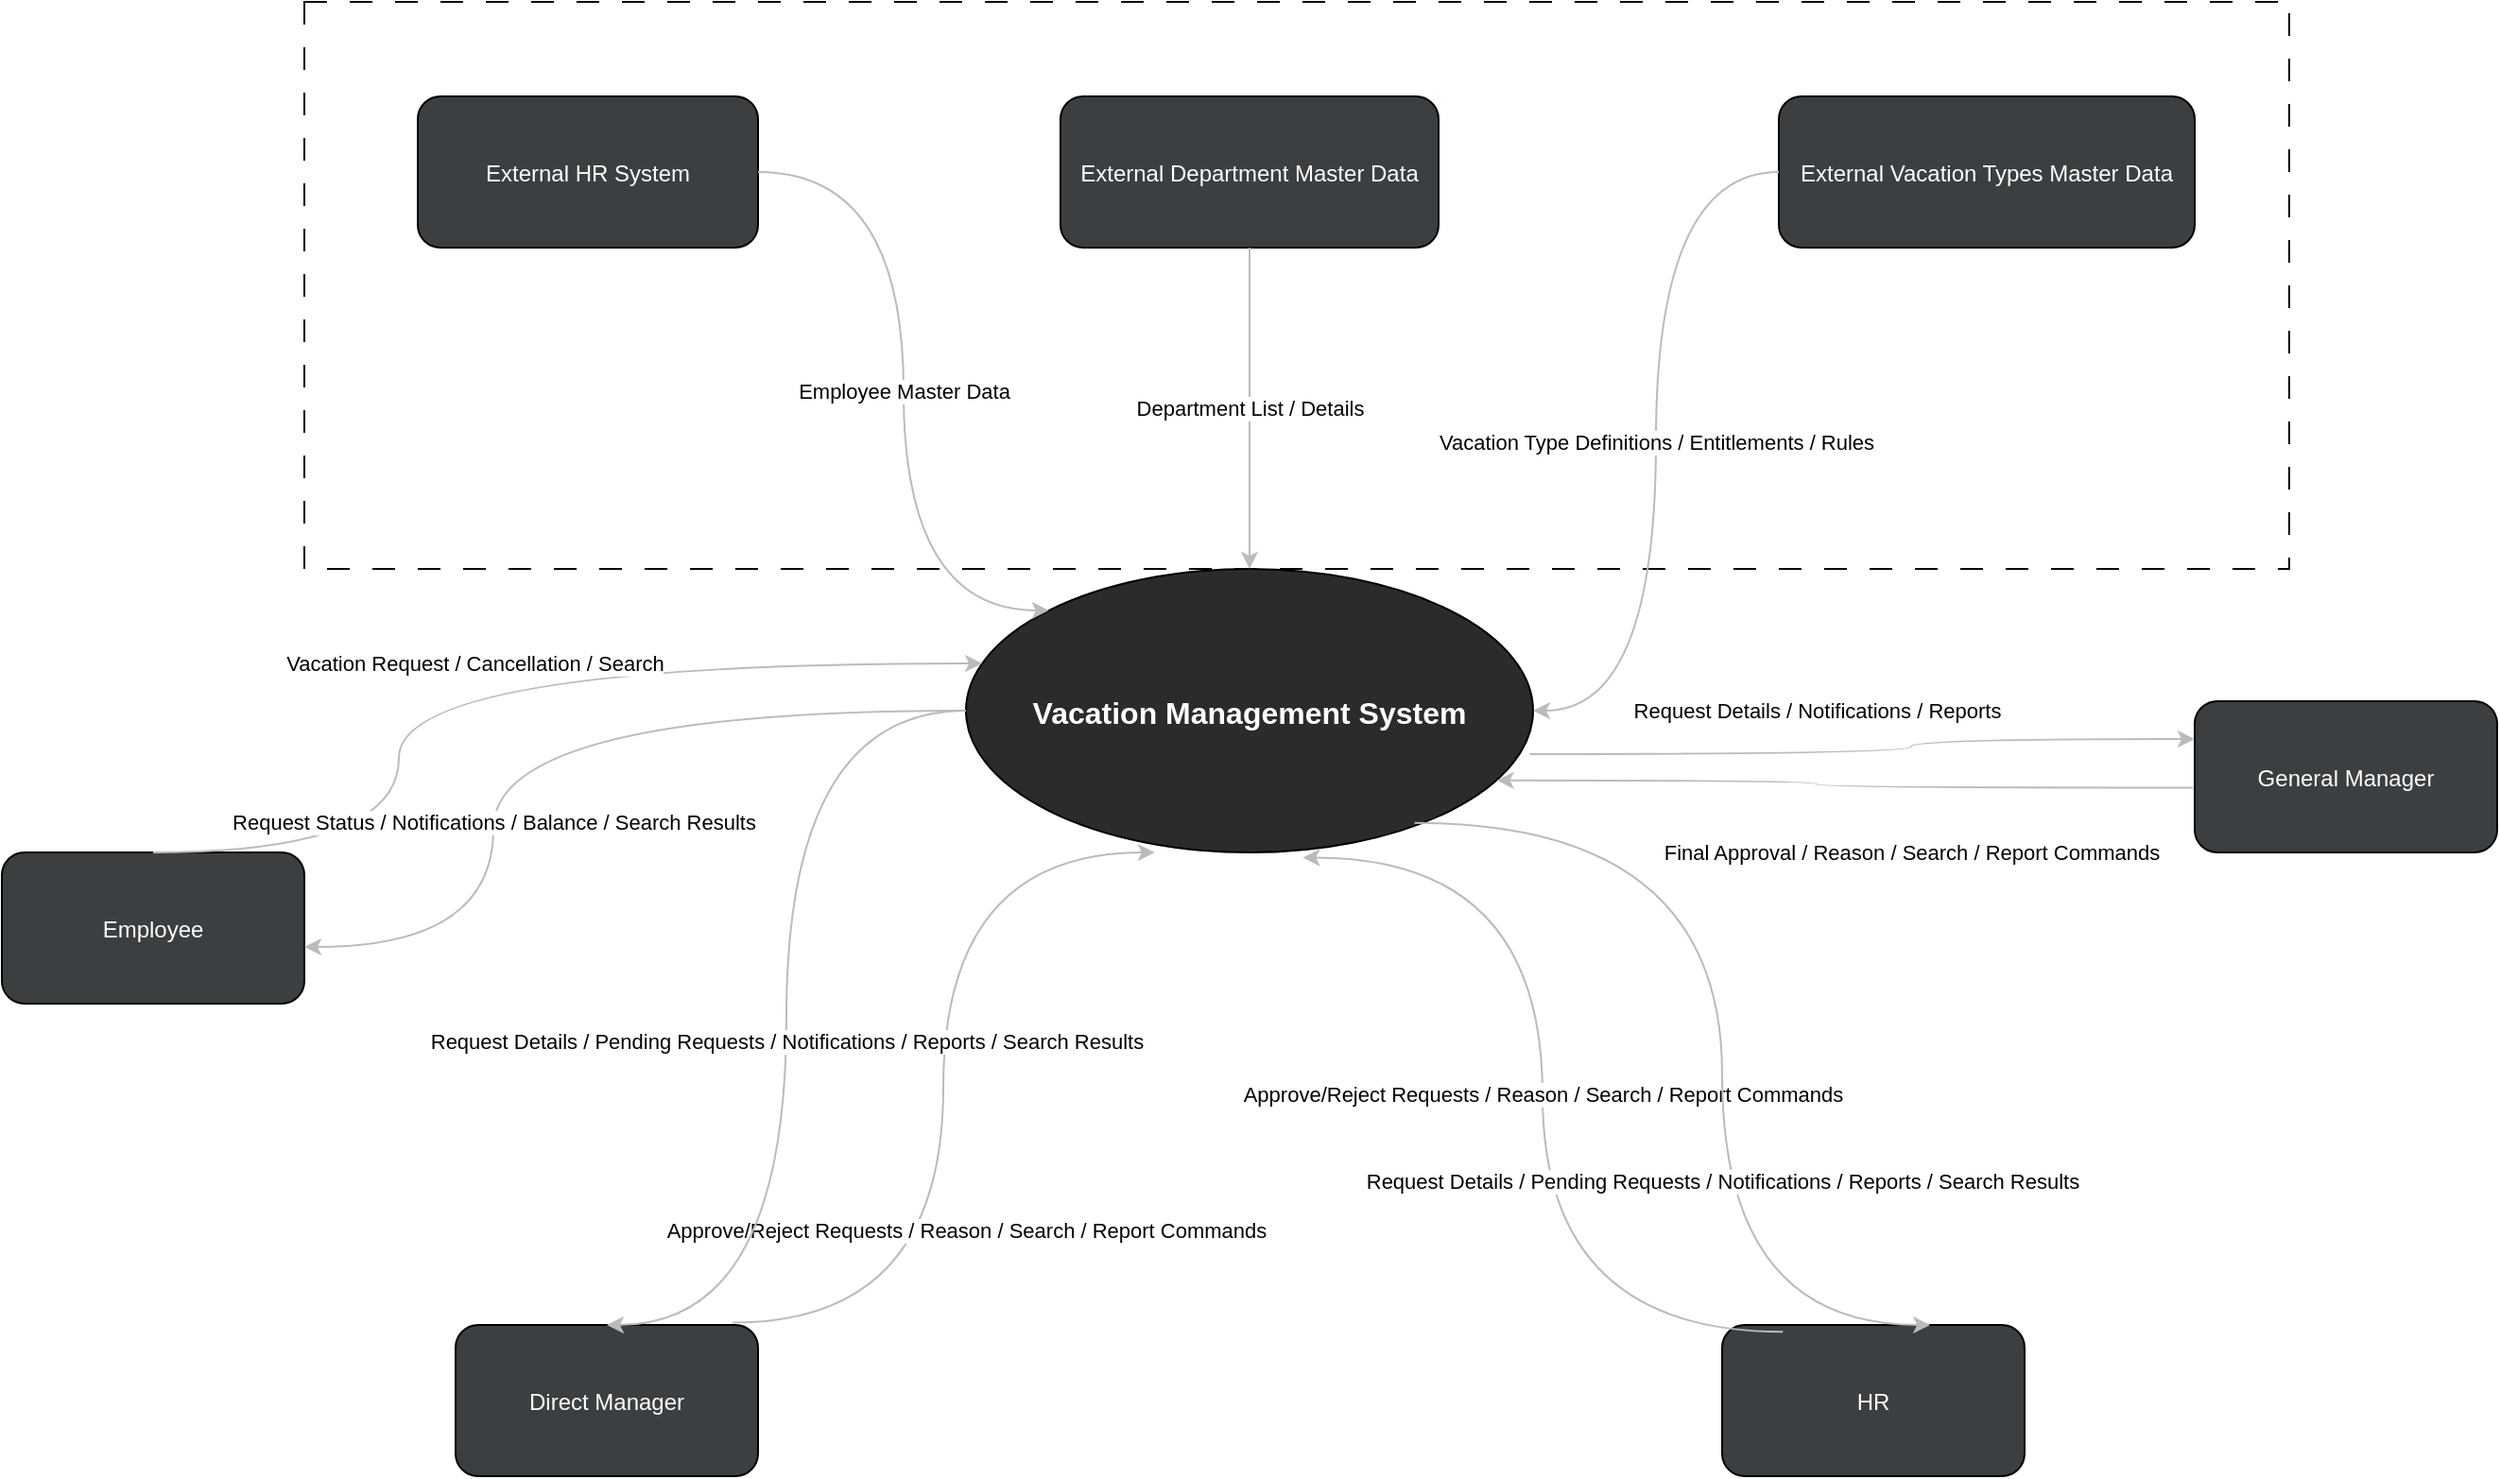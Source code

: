 <mxfile version="28.1.1">
  <diagram name="Vacation Management Context" id="zyUnGOJ74NOyQU0aYtZx">
    <mxGraphModel dx="1501" dy="818" grid="1" gridSize="50" guides="1" tooltips="1" connect="1" arrows="1" fold="1" page="1" pageScale="1" pageWidth="1100" pageHeight="850" math="0" shadow="0">
      <root>
        <mxCell id="0" />
        <mxCell id="1" parent="0" />
        <mxCell id="MQ_Y-KA0zIuLEXS8BEDK-112" value="" style="rounded=0;whiteSpace=wrap;html=1;fillColor=none;dashed=1;dashPattern=12 12;" vertex="1" parent="1">
          <mxGeometry x="350" y="200" width="1050" height="300" as="geometry" />
        </mxCell>
        <mxCell id="MQ_Y-KA0zIuLEXS8BEDK-92" value="Vacation Management System" style="ellipse;fillColor=#2B2B2B;fontColor=#FFFFFF;fontSize=16;fontStyle=1;" vertex="1" parent="1">
          <mxGeometry x="700" y="500" width="300" height="150" as="geometry" />
        </mxCell>
        <mxCell id="MQ_Y-KA0zIuLEXS8BEDK-93" value="Employee" style="rounded=1;fillColor=#3C3F41;fontColor=#FFFFFF;fontSize=12;" vertex="1" parent="1">
          <mxGeometry x="190" y="650" width="160" height="80" as="geometry" />
        </mxCell>
        <mxCell id="MQ_Y-KA0zIuLEXS8BEDK-94" value="Direct Manager" style="rounded=1;fillColor=#3C3F41;fontColor=#FFFFFF;fontSize=12;" vertex="1" parent="1">
          <mxGeometry x="430" y="900" width="160" height="80" as="geometry" />
        </mxCell>
        <mxCell id="MQ_Y-KA0zIuLEXS8BEDK-95" value="HR" style="rounded=1;fillColor=#3C3F41;fontColor=#FFFFFF;fontSize=12;" vertex="1" parent="1">
          <mxGeometry x="1100" y="900" width="160" height="80" as="geometry" />
        </mxCell>
        <mxCell id="MQ_Y-KA0zIuLEXS8BEDK-96" value="General Manager" style="rounded=1;fillColor=#3C3F41;fontColor=#FFFFFF;fontSize=12;" vertex="1" parent="1">
          <mxGeometry x="1350" y="570" width="160" height="80" as="geometry" />
        </mxCell>
        <mxCell id="MQ_Y-KA0zIuLEXS8BEDK-97" value="External HR System" style="rounded=1;fillColor=#3C3F41;fontColor=#FFFFFF;fontSize=12;" vertex="1" parent="1">
          <mxGeometry x="410" y="250" width="180" height="80" as="geometry" />
        </mxCell>
        <mxCell id="MQ_Y-KA0zIuLEXS8BEDK-98" value="External Department Master Data" style="rounded=1;fillColor=#3C3F41;fontColor=#FFFFFF;fontSize=12;" vertex="1" parent="1">
          <mxGeometry x="750" y="250" width="200" height="80" as="geometry" />
        </mxCell>
        <mxCell id="MQ_Y-KA0zIuLEXS8BEDK-99" value="External Vacation Types Master Data" style="rounded=1;fillColor=#3C3F41;fontColor=#FFFFFF;fontSize=12;" vertex="1" parent="1">
          <mxGeometry x="1130" y="250" width="220" height="80" as="geometry" />
        </mxCell>
        <mxCell id="MQ_Y-KA0zIuLEXS8BEDK-100" value="Vacation Request / Cancellation / Search" style="edgeStyle=elbowEdgeStyle;curved=1;endArrow=classic;strokeColor=#BBBBBB;fontColor=#000000;html=1;align=center;verticalAlign=middle;exitX=0.5;exitY=0;exitDx=0;exitDy=0;" edge="1" parent="1" source="MQ_Y-KA0zIuLEXS8BEDK-93" target="MQ_Y-KA0zIuLEXS8BEDK-92">
          <mxGeometry relative="1" as="geometry">
            <mxPoint x="250" y="600" as="sourcePoint" />
            <Array as="points">
              <mxPoint x="400" y="550" />
            </Array>
          </mxGeometry>
        </mxCell>
        <mxCell id="MQ_Y-KA0zIuLEXS8BEDK-101" value="Request Status / Notifications / Balance / Search Results" style="edgeStyle=elbowEdgeStyle;curved=1;endArrow=classic;strokeColor=#BBBBBB;fontColor=#000000;html=1;align=center;verticalAlign=middle;entryX=1;entryY=0.625;entryDx=0;entryDy=0;entryPerimeter=0;exitX=0;exitY=0.5;exitDx=0;exitDy=0;" edge="1" parent="1" source="MQ_Y-KA0zIuLEXS8BEDK-92" target="MQ_Y-KA0zIuLEXS8BEDK-93">
          <mxGeometry x="0.301" relative="1" as="geometry">
            <Array as="points">
              <mxPoint x="450" y="500" />
            </Array>
            <mxPoint as="offset" />
          </mxGeometry>
        </mxCell>
        <mxCell id="MQ_Y-KA0zIuLEXS8BEDK-102" value="Approve/Reject Requests / Reason / Search / Report Commands" style="edgeStyle=elbowEdgeStyle;curved=1;endArrow=classic;strokeColor=#BBBBBB;fontColor=#000000;html=1;align=center;verticalAlign=middle;exitX=0.916;exitY=-0.015;exitDx=0;exitDy=0;exitPerimeter=0;entryX=0.333;entryY=1;entryDx=0;entryDy=0;entryPerimeter=0;" edge="1" parent="1" source="MQ_Y-KA0zIuLEXS8BEDK-94" target="MQ_Y-KA0zIuLEXS8BEDK-92">
          <mxGeometry x="-0.322" y="-12" relative="1" as="geometry">
            <mxPoint x="750.08" y="1025" as="sourcePoint" />
            <mxPoint x="750.0" y="700" as="targetPoint" />
            <Array as="points" />
            <mxPoint as="offset" />
          </mxGeometry>
        </mxCell>
        <mxCell id="MQ_Y-KA0zIuLEXS8BEDK-103" value="Request Details / Pending Requests / Notifications / Reports / Search Results" style="edgeStyle=elbowEdgeStyle;curved=1;endArrow=classic;strokeColor=#BBBBBB;fontColor=#000000;html=1;align=center;verticalAlign=middle;entryX=0.5;entryY=0;entryDx=0;entryDy=0;" edge="1" parent="1" source="MQ_Y-KA0zIuLEXS8BEDK-92" target="MQ_Y-KA0zIuLEXS8BEDK-94">
          <mxGeometry x="0.048" relative="1" as="geometry">
            <Array as="points" />
            <mxPoint as="offset" />
          </mxGeometry>
        </mxCell>
        <mxCell id="MQ_Y-KA0zIuLEXS8BEDK-104" value="Approve/Reject Requests / Reason / Search / Report Commands" style="edgeStyle=elbowEdgeStyle;curved=1;endArrow=classic;strokeColor=#BBBBBB;fontColor=#000000;html=1;align=center;verticalAlign=middle;exitX=0.201;exitY=0.045;exitDx=0;exitDy=0;exitPerimeter=0;entryX=0.594;entryY=1.018;entryDx=0;entryDy=0;entryPerimeter=0;" edge="1" parent="1" source="MQ_Y-KA0zIuLEXS8BEDK-95" target="MQ_Y-KA0zIuLEXS8BEDK-92">
          <mxGeometry relative="1" as="geometry" />
        </mxCell>
        <mxCell id="MQ_Y-KA0zIuLEXS8BEDK-105" value="Request Details / Pending Requests / Notifications / Reports / Search Results" style="edgeStyle=elbowEdgeStyle;curved=1;endArrow=classic;strokeColor=#BBBBBB;fontColor=#000000;html=1;align=center;verticalAlign=middle;entryX=0.688;entryY=0;entryDx=0;entryDy=0;exitX=0.791;exitY=0.896;exitDx=0;exitDy=0;exitPerimeter=0;entryPerimeter=0;" edge="1" parent="1" source="MQ_Y-KA0zIuLEXS8BEDK-92" target="MQ_Y-KA0zIuLEXS8BEDK-95">
          <mxGeometry x="0.307" relative="1" as="geometry">
            <Array as="points">
              <mxPoint x="1100" y="750" />
            </Array>
            <mxPoint as="offset" />
          </mxGeometry>
        </mxCell>
        <mxCell id="MQ_Y-KA0zIuLEXS8BEDK-106" value="Final Approval / Reason / Search / Report Commands" style="edgeStyle=elbowEdgeStyle;curved=1;endArrow=classic;strokeColor=#BBBBBB;fontColor=#000000;html=1;align=center;verticalAlign=middle;exitX=-0.005;exitY=0.572;exitDx=0;exitDy=0;exitPerimeter=0;entryX=0.936;entryY=0.746;entryDx=0;entryDy=0;entryPerimeter=0;" edge="1" parent="1" source="MQ_Y-KA0zIuLEXS8BEDK-96" target="MQ_Y-KA0zIuLEXS8BEDK-92">
          <mxGeometry x="-0.198" y="34" relative="1" as="geometry">
            <mxPoint x="1000" y="600" as="targetPoint" />
            <Array as="points">
              <mxPoint x="1150" y="650" />
            </Array>
            <mxPoint as="offset" />
          </mxGeometry>
        </mxCell>
        <mxCell id="MQ_Y-KA0zIuLEXS8BEDK-107" value="Request Details / Notifications / Reports" style="edgeStyle=elbowEdgeStyle;curved=1;endArrow=classic;strokeColor=#BBBBBB;fontColor=#000000;html=1;align=center;verticalAlign=middle;entryX=0;entryY=0.25;entryDx=0;entryDy=0;exitX=0.994;exitY=0.653;exitDx=0;exitDy=0;exitPerimeter=0;" edge="1" parent="1" source="MQ_Y-KA0zIuLEXS8BEDK-92" target="MQ_Y-KA0zIuLEXS8BEDK-96">
          <mxGeometry x="-0.156" y="23" relative="1" as="geometry">
            <Array as="points">
              <mxPoint x="1200" y="550" />
            </Array>
            <mxPoint as="offset" />
          </mxGeometry>
        </mxCell>
        <mxCell id="MQ_Y-KA0zIuLEXS8BEDK-108" value="Employee Master Data" style="edgeStyle=elbowEdgeStyle;curved=1;endArrow=classic;strokeColor=#BBBBBB;fontColor=#000000;html=1;align=center;verticalAlign=middle;entryX=0;entryY=0;entryDx=0;entryDy=0;" edge="1" parent="1" source="MQ_Y-KA0zIuLEXS8BEDK-97" target="MQ_Y-KA0zIuLEXS8BEDK-92">
          <mxGeometry relative="1" as="geometry" />
        </mxCell>
        <mxCell id="MQ_Y-KA0zIuLEXS8BEDK-109" value="Department List / Details" style="edgeStyle=elbowEdgeStyle;curved=1;endArrow=classic;strokeColor=#BBBBBB;fontColor=#000000;html=1;align=center;verticalAlign=middle;" edge="1" parent="1" source="MQ_Y-KA0zIuLEXS8BEDK-98" target="MQ_Y-KA0zIuLEXS8BEDK-92">
          <mxGeometry relative="1" as="geometry" />
        </mxCell>
        <mxCell id="MQ_Y-KA0zIuLEXS8BEDK-110" value="Vacation Type Definitions / Entitlements / Rules" style="edgeStyle=elbowEdgeStyle;curved=1;endArrow=classic;strokeColor=#BBBBBB;fontColor=#000000;html=1;align=center;verticalAlign=middle;" edge="1" parent="1" source="MQ_Y-KA0zIuLEXS8BEDK-99" target="MQ_Y-KA0zIuLEXS8BEDK-92">
          <mxGeometry relative="1" as="geometry" />
        </mxCell>
      </root>
    </mxGraphModel>
  </diagram>
</mxfile>
